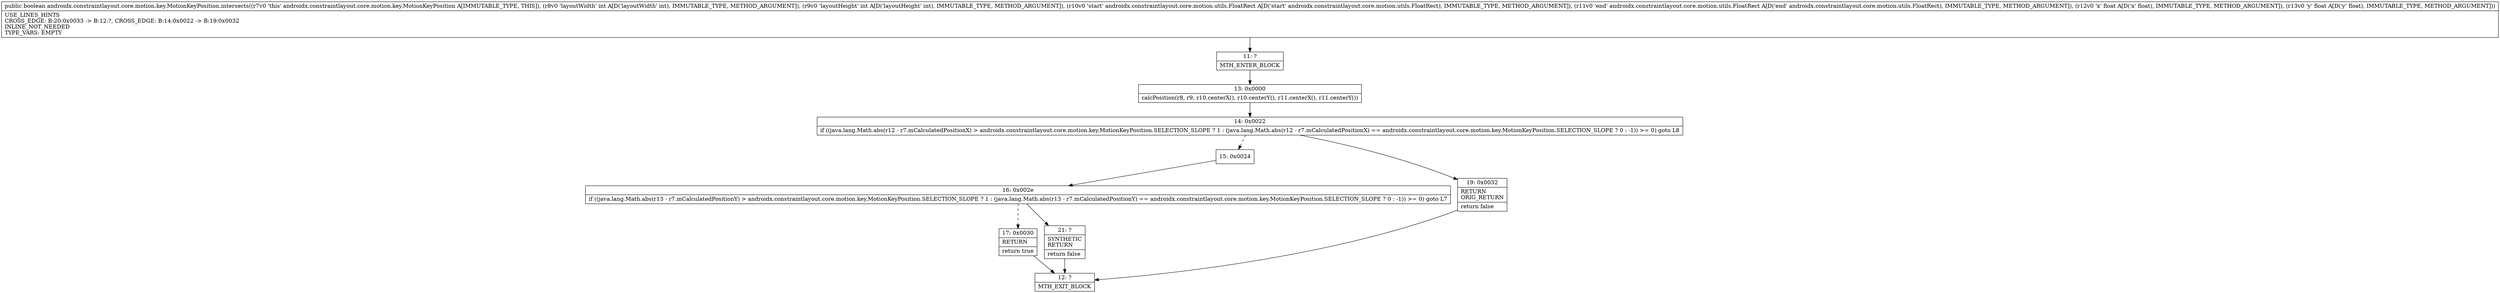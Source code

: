 digraph "CFG forandroidx.constraintlayout.core.motion.key.MotionKeyPosition.intersects(IILandroidx\/constraintlayout\/core\/motion\/utils\/FloatRect;Landroidx\/constraintlayout\/core\/motion\/utils\/FloatRect;FF)Z" {
Node_11 [shape=record,label="{11\:\ ?|MTH_ENTER_BLOCK\l}"];
Node_13 [shape=record,label="{13\:\ 0x0000|calcPosition(r8, r9, r10.centerX(), r10.centerY(), r11.centerX(), r11.centerY())\l}"];
Node_14 [shape=record,label="{14\:\ 0x0022|if ((java.lang.Math.abs(r12 \- r7.mCalculatedPositionX) \> androidx.constraintlayout.core.motion.key.MotionKeyPosition.SELECTION_SLOPE ? 1 : (java.lang.Math.abs(r12 \- r7.mCalculatedPositionX) == androidx.constraintlayout.core.motion.key.MotionKeyPosition.SELECTION_SLOPE ? 0 : \-1)) \>= 0) goto L8\l}"];
Node_15 [shape=record,label="{15\:\ 0x0024}"];
Node_16 [shape=record,label="{16\:\ 0x002e|if ((java.lang.Math.abs(r13 \- r7.mCalculatedPositionY) \> androidx.constraintlayout.core.motion.key.MotionKeyPosition.SELECTION_SLOPE ? 1 : (java.lang.Math.abs(r13 \- r7.mCalculatedPositionY) == androidx.constraintlayout.core.motion.key.MotionKeyPosition.SELECTION_SLOPE ? 0 : \-1)) \>= 0) goto L7\l}"];
Node_17 [shape=record,label="{17\:\ 0x0030|RETURN\l|return true\l}"];
Node_12 [shape=record,label="{12\:\ ?|MTH_EXIT_BLOCK\l}"];
Node_21 [shape=record,label="{21\:\ ?|SYNTHETIC\lRETURN\l|return false\l}"];
Node_19 [shape=record,label="{19\:\ 0x0032|RETURN\lORIG_RETURN\l|return false\l}"];
MethodNode[shape=record,label="{public boolean androidx.constraintlayout.core.motion.key.MotionKeyPosition.intersects((r7v0 'this' androidx.constraintlayout.core.motion.key.MotionKeyPosition A[IMMUTABLE_TYPE, THIS]), (r8v0 'layoutWidth' int A[D('layoutWidth' int), IMMUTABLE_TYPE, METHOD_ARGUMENT]), (r9v0 'layoutHeight' int A[D('layoutHeight' int), IMMUTABLE_TYPE, METHOD_ARGUMENT]), (r10v0 'start' androidx.constraintlayout.core.motion.utils.FloatRect A[D('start' androidx.constraintlayout.core.motion.utils.FloatRect), IMMUTABLE_TYPE, METHOD_ARGUMENT]), (r11v0 'end' androidx.constraintlayout.core.motion.utils.FloatRect A[D('end' androidx.constraintlayout.core.motion.utils.FloatRect), IMMUTABLE_TYPE, METHOD_ARGUMENT]), (r12v0 'x' float A[D('x' float), IMMUTABLE_TYPE, METHOD_ARGUMENT]), (r13v0 'y' float A[D('y' float), IMMUTABLE_TYPE, METHOD_ARGUMENT]))  | USE_LINES_HINTS\lCROSS_EDGE: B:20:0x0033 \-\> B:12:?, CROSS_EDGE: B:14:0x0022 \-\> B:19:0x0032\lINLINE_NOT_NEEDED\lTYPE_VARS: EMPTY\l}"];
MethodNode -> Node_11;Node_11 -> Node_13;
Node_13 -> Node_14;
Node_14 -> Node_15[style=dashed];
Node_14 -> Node_19;
Node_15 -> Node_16;
Node_16 -> Node_17[style=dashed];
Node_16 -> Node_21;
Node_17 -> Node_12;
Node_21 -> Node_12;
Node_19 -> Node_12;
}

